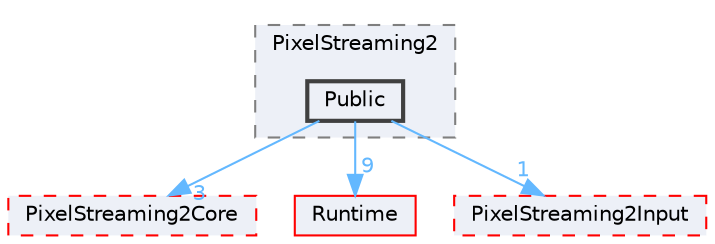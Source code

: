 digraph "Public"
{
 // INTERACTIVE_SVG=YES
 // LATEX_PDF_SIZE
  bgcolor="transparent";
  edge [fontname=Helvetica,fontsize=10,labelfontname=Helvetica,labelfontsize=10];
  node [fontname=Helvetica,fontsize=10,shape=box,height=0.2,width=0.4];
  compound=true
  subgraph clusterdir_f75bda96a403aa07edce0060b081a71b {
    graph [ bgcolor="#edf0f7", pencolor="grey50", label="PixelStreaming2", fontname=Helvetica,fontsize=10 style="filled,dashed", URL="dir_f75bda96a403aa07edce0060b081a71b.html",tooltip=""]
  dir_e7ac672c36b7f682f92c25b91e496a2c [label="Public", fillcolor="#edf0f7", color="grey25", style="filled,bold", URL="dir_e7ac672c36b7f682f92c25b91e496a2c.html",tooltip=""];
  }
  dir_59adcf5681d388e337deaee91f8afe6e [label="PixelStreaming2Core", fillcolor="#edf0f7", color="red", style="filled,dashed", URL="dir_59adcf5681d388e337deaee91f8afe6e.html",tooltip=""];
  dir_7536b172fbd480bfd146a1b1acd6856b [label="Runtime", fillcolor="#edf0f7", color="red", style="filled", URL="dir_7536b172fbd480bfd146a1b1acd6856b.html",tooltip=""];
  dir_f73fa4cb376ebbe0f17ef2fb2f2d4c63 [label="PixelStreaming2Input", fillcolor="#edf0f7", color="red", style="filled,dashed", URL="dir_f73fa4cb376ebbe0f17ef2fb2f2d4c63.html",tooltip=""];
  dir_e7ac672c36b7f682f92c25b91e496a2c->dir_59adcf5681d388e337deaee91f8afe6e [headlabel="3", labeldistance=1.5 headhref="dir_000844_000744.html" href="dir_000844_000744.html" color="steelblue1" fontcolor="steelblue1"];
  dir_e7ac672c36b7f682f92c25b91e496a2c->dir_7536b172fbd480bfd146a1b1acd6856b [headlabel="9", labeldistance=1.5 headhref="dir_000844_000984.html" href="dir_000844_000984.html" color="steelblue1" fontcolor="steelblue1"];
  dir_e7ac672c36b7f682f92c25b91e496a2c->dir_f73fa4cb376ebbe0f17ef2fb2f2d4c63 [headlabel="1", labeldistance=1.5 headhref="dir_000844_000747.html" href="dir_000844_000747.html" color="steelblue1" fontcolor="steelblue1"];
}
